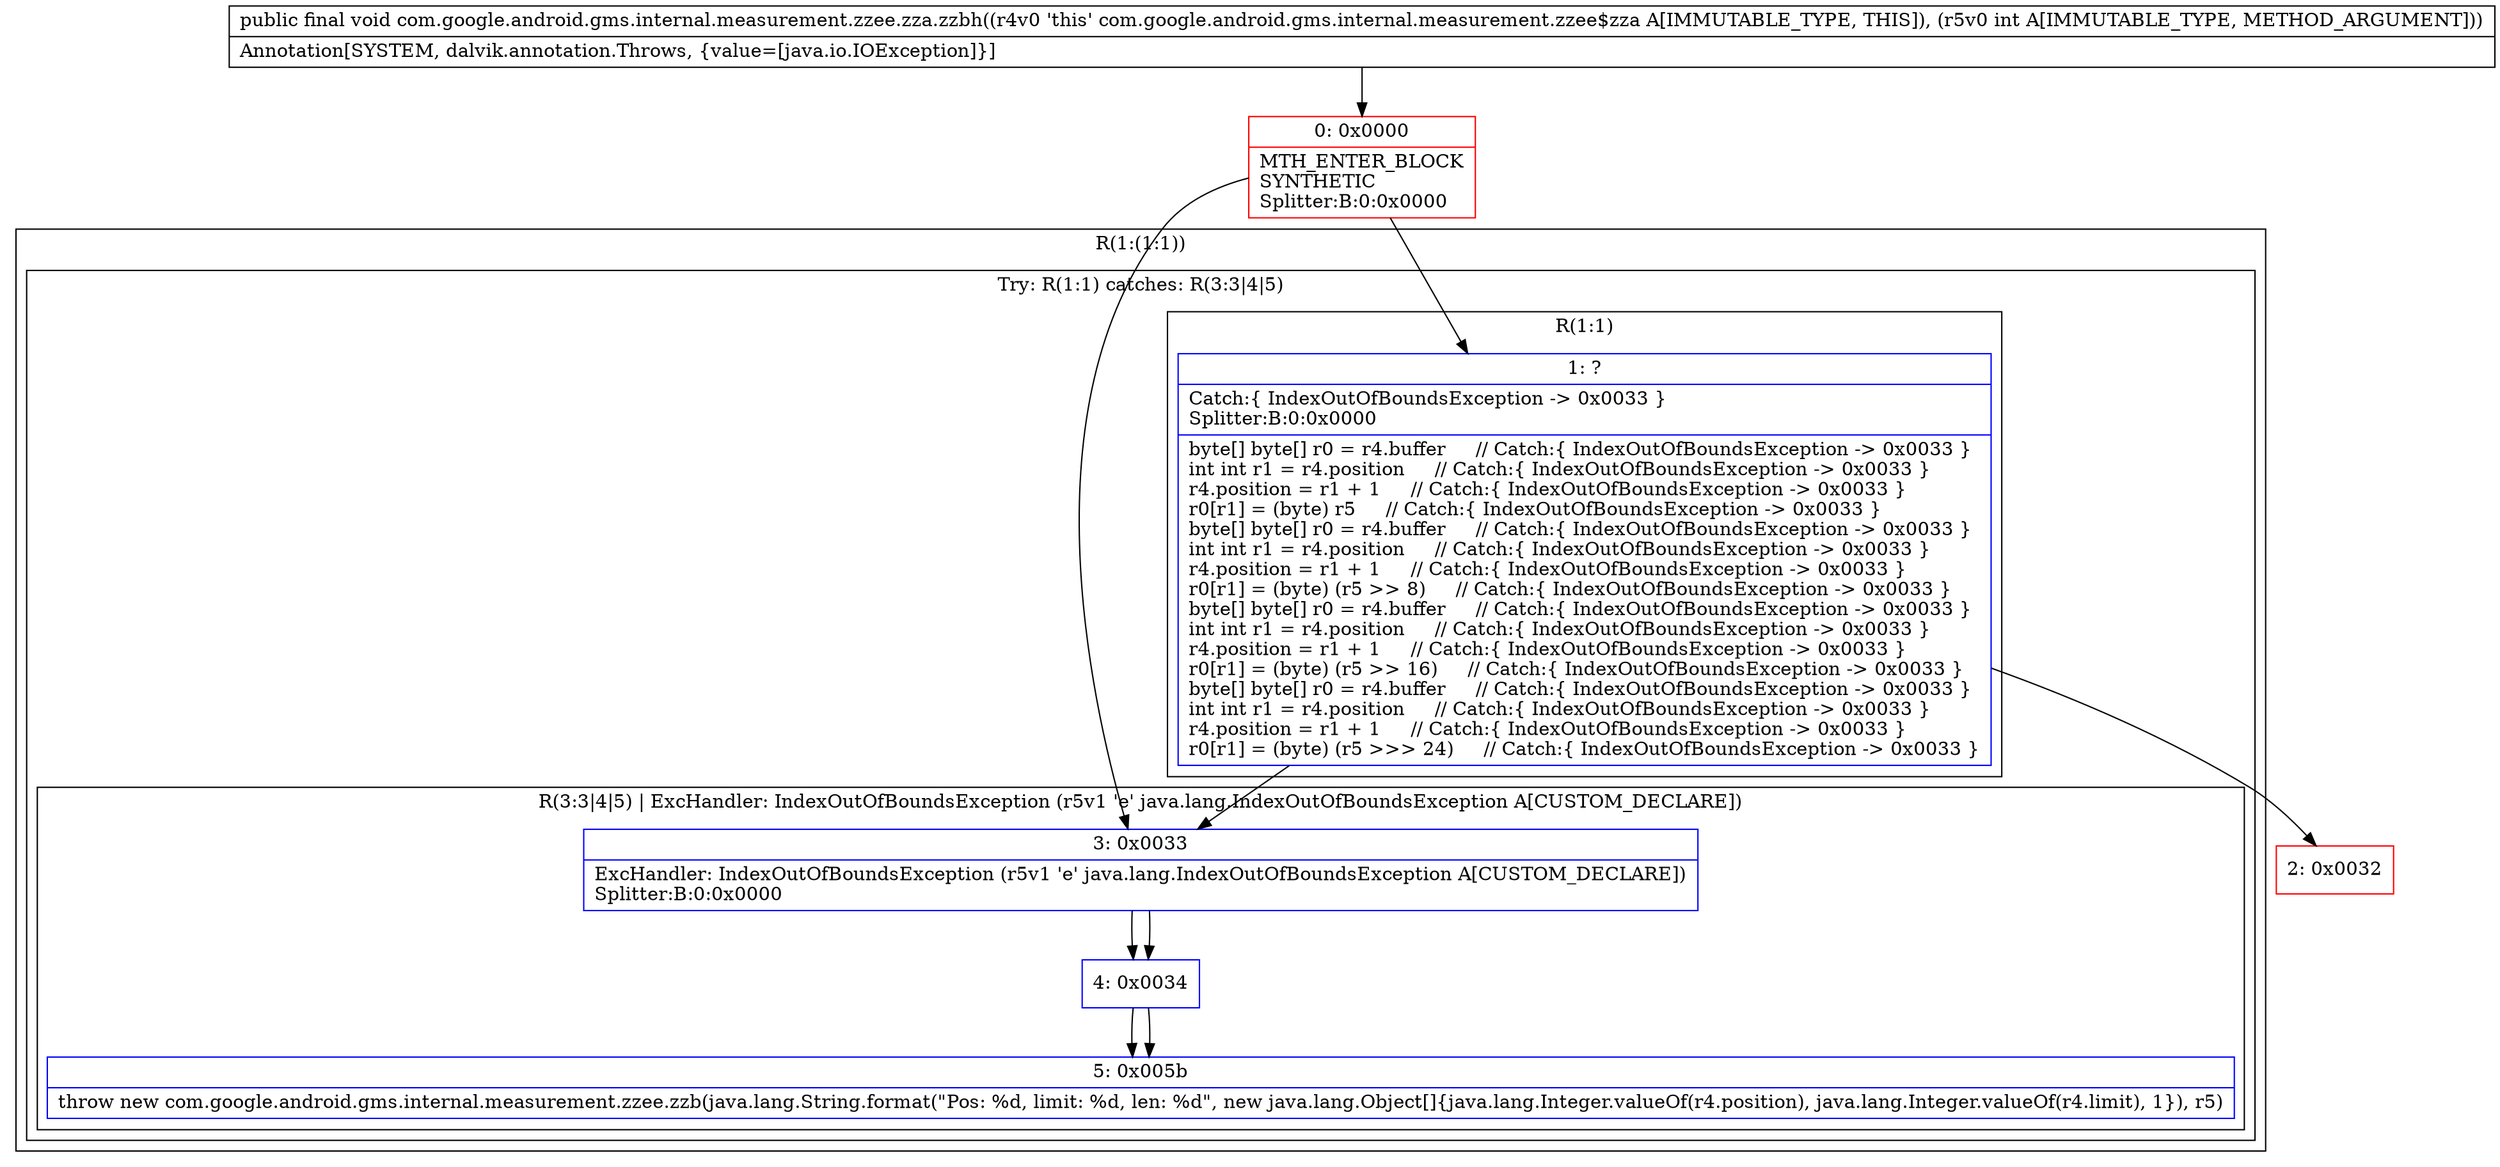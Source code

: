 digraph "CFG forcom.google.android.gms.internal.measurement.zzee.zza.zzbh(I)V" {
subgraph cluster_Region_213922006 {
label = "R(1:(1:1))";
node [shape=record,color=blue];
subgraph cluster_TryCatchRegion_653512153 {
label = "Try: R(1:1) catches: R(3:3|4|5)";
node [shape=record,color=blue];
subgraph cluster_Region_834942403 {
label = "R(1:1)";
node [shape=record,color=blue];
Node_1 [shape=record,label="{1\:\ ?|Catch:\{ IndexOutOfBoundsException \-\> 0x0033 \}\lSplitter:B:0:0x0000\l|byte[] byte[] r0 = r4.buffer     \/\/ Catch:\{ IndexOutOfBoundsException \-\> 0x0033 \}\lint int r1 = r4.position     \/\/ Catch:\{ IndexOutOfBoundsException \-\> 0x0033 \}\lr4.position = r1 + 1     \/\/ Catch:\{ IndexOutOfBoundsException \-\> 0x0033 \}\lr0[r1] = (byte) r5     \/\/ Catch:\{ IndexOutOfBoundsException \-\> 0x0033 \}\lbyte[] byte[] r0 = r4.buffer     \/\/ Catch:\{ IndexOutOfBoundsException \-\> 0x0033 \}\lint int r1 = r4.position     \/\/ Catch:\{ IndexOutOfBoundsException \-\> 0x0033 \}\lr4.position = r1 + 1     \/\/ Catch:\{ IndexOutOfBoundsException \-\> 0x0033 \}\lr0[r1] = (byte) (r5 \>\> 8)     \/\/ Catch:\{ IndexOutOfBoundsException \-\> 0x0033 \}\lbyte[] byte[] r0 = r4.buffer     \/\/ Catch:\{ IndexOutOfBoundsException \-\> 0x0033 \}\lint int r1 = r4.position     \/\/ Catch:\{ IndexOutOfBoundsException \-\> 0x0033 \}\lr4.position = r1 + 1     \/\/ Catch:\{ IndexOutOfBoundsException \-\> 0x0033 \}\lr0[r1] = (byte) (r5 \>\> 16)     \/\/ Catch:\{ IndexOutOfBoundsException \-\> 0x0033 \}\lbyte[] byte[] r0 = r4.buffer     \/\/ Catch:\{ IndexOutOfBoundsException \-\> 0x0033 \}\lint int r1 = r4.position     \/\/ Catch:\{ IndexOutOfBoundsException \-\> 0x0033 \}\lr4.position = r1 + 1     \/\/ Catch:\{ IndexOutOfBoundsException \-\> 0x0033 \}\lr0[r1] = (byte) (r5 \>\>\> 24)     \/\/ Catch:\{ IndexOutOfBoundsException \-\> 0x0033 \}\l}"];
}
subgraph cluster_Region_1171798368 {
label = "R(3:3|4|5) | ExcHandler: IndexOutOfBoundsException (r5v1 'e' java.lang.IndexOutOfBoundsException A[CUSTOM_DECLARE])\l";
node [shape=record,color=blue];
Node_3 [shape=record,label="{3\:\ 0x0033|ExcHandler: IndexOutOfBoundsException (r5v1 'e' java.lang.IndexOutOfBoundsException A[CUSTOM_DECLARE])\lSplitter:B:0:0x0000\l}"];
Node_4 [shape=record,label="{4\:\ 0x0034}"];
Node_5 [shape=record,label="{5\:\ 0x005b|throw new com.google.android.gms.internal.measurement.zzee.zzb(java.lang.String.format(\"Pos: %d, limit: %d, len: %d\", new java.lang.Object[]\{java.lang.Integer.valueOf(r4.position), java.lang.Integer.valueOf(r4.limit), 1\}), r5)\l}"];
}
}
}
subgraph cluster_Region_1171798368 {
label = "R(3:3|4|5) | ExcHandler: IndexOutOfBoundsException (r5v1 'e' java.lang.IndexOutOfBoundsException A[CUSTOM_DECLARE])\l";
node [shape=record,color=blue];
Node_3 [shape=record,label="{3\:\ 0x0033|ExcHandler: IndexOutOfBoundsException (r5v1 'e' java.lang.IndexOutOfBoundsException A[CUSTOM_DECLARE])\lSplitter:B:0:0x0000\l}"];
Node_4 [shape=record,label="{4\:\ 0x0034}"];
Node_5 [shape=record,label="{5\:\ 0x005b|throw new com.google.android.gms.internal.measurement.zzee.zzb(java.lang.String.format(\"Pos: %d, limit: %d, len: %d\", new java.lang.Object[]\{java.lang.Integer.valueOf(r4.position), java.lang.Integer.valueOf(r4.limit), 1\}), r5)\l}"];
}
Node_0 [shape=record,color=red,label="{0\:\ 0x0000|MTH_ENTER_BLOCK\lSYNTHETIC\lSplitter:B:0:0x0000\l}"];
Node_2 [shape=record,color=red,label="{2\:\ 0x0032}"];
MethodNode[shape=record,label="{public final void com.google.android.gms.internal.measurement.zzee.zza.zzbh((r4v0 'this' com.google.android.gms.internal.measurement.zzee$zza A[IMMUTABLE_TYPE, THIS]), (r5v0 int A[IMMUTABLE_TYPE, METHOD_ARGUMENT]))  | Annotation[SYSTEM, dalvik.annotation.Throws, \{value=[java.io.IOException]\}]\l}"];
MethodNode -> Node_0;
Node_1 -> Node_2;
Node_1 -> Node_3;
Node_3 -> Node_4;
Node_4 -> Node_5;
Node_3 -> Node_4;
Node_4 -> Node_5;
Node_0 -> Node_1;
Node_0 -> Node_3;
}

